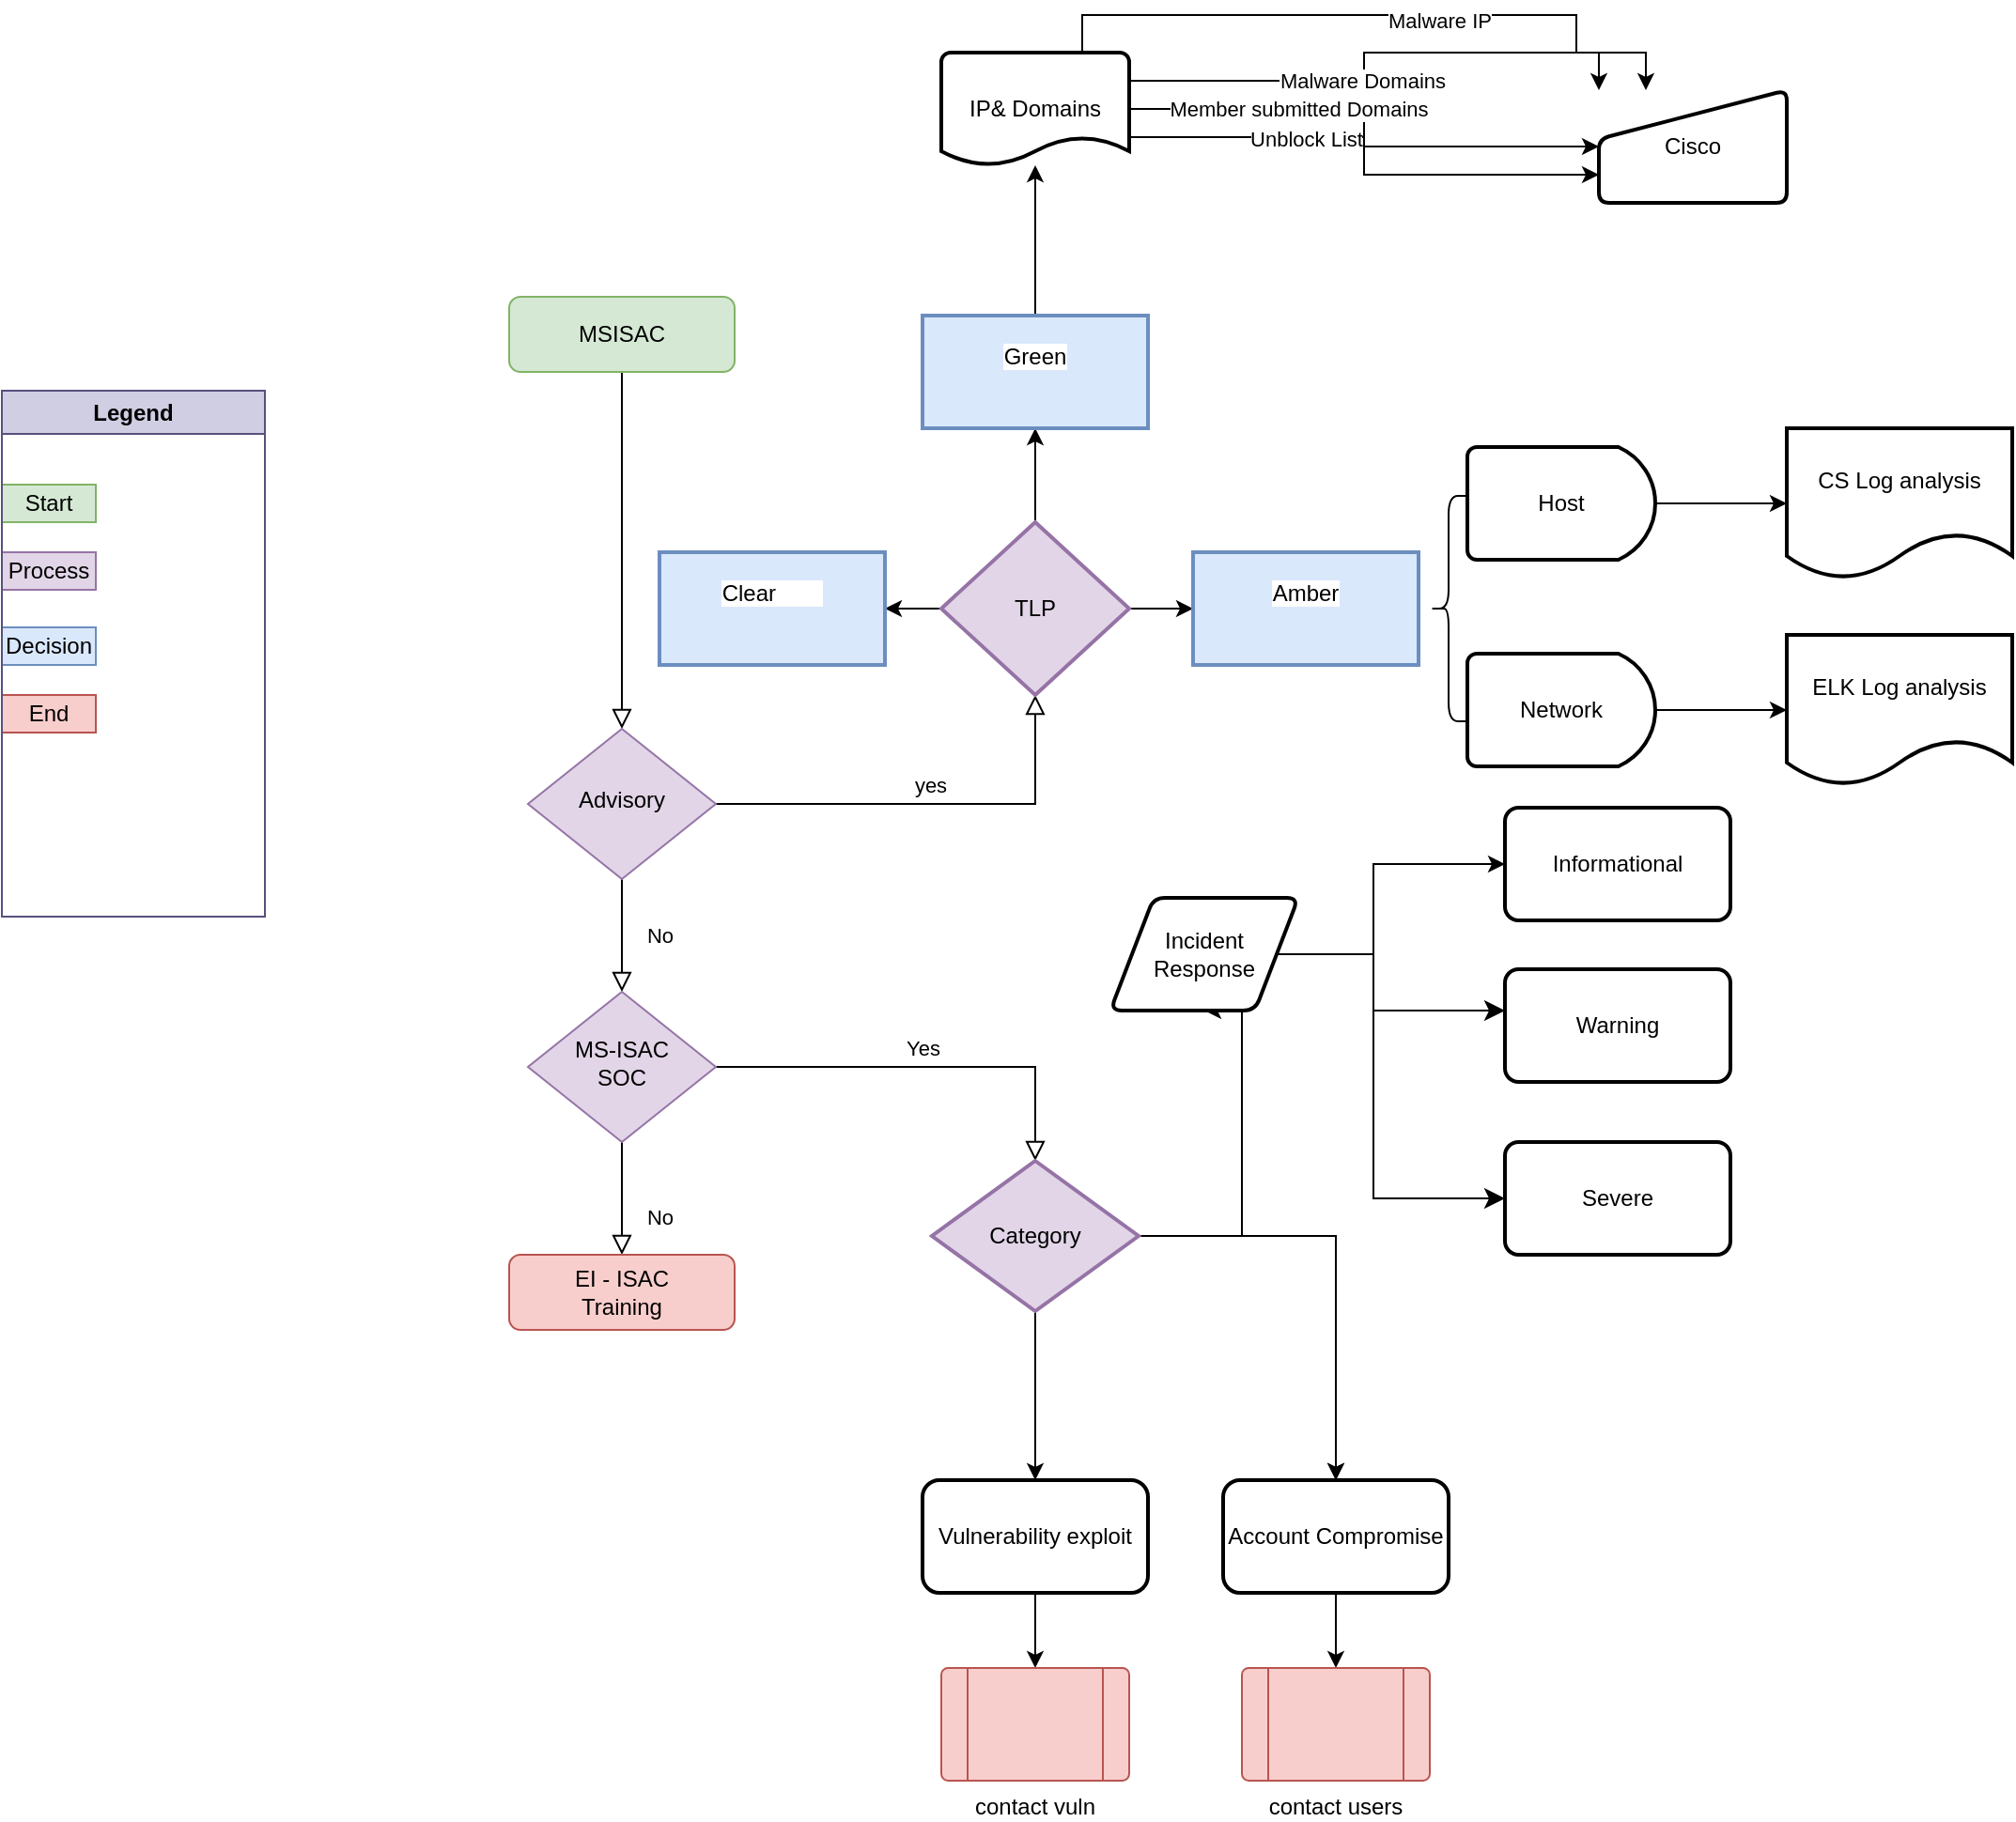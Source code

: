 <mxfile version="21.6.5" type="github">
  <diagram id="C5RBs43oDa-KdzZeNtuy" name="Page-1">
    <mxGraphModel dx="1509" dy="1992" grid="1" gridSize="10" guides="1" tooltips="1" connect="1" arrows="1" fold="1" page="1" pageScale="1" pageWidth="827" pageHeight="1169" math="0" shadow="0">
      <root>
        <mxCell id="WIyWlLk6GJQsqaUBKTNV-0" />
        <mxCell id="WIyWlLk6GJQsqaUBKTNV-1" parent="WIyWlLk6GJQsqaUBKTNV-0" />
        <mxCell id="WIyWlLk6GJQsqaUBKTNV-2" value="" style="rounded=0;html=1;jettySize=auto;orthogonalLoop=1;fontSize=11;endArrow=block;endFill=0;endSize=8;strokeWidth=1;shadow=0;labelBackgroundColor=none;edgeStyle=orthogonalEdgeStyle;" parent="WIyWlLk6GJQsqaUBKTNV-1" source="WIyWlLk6GJQsqaUBKTNV-3" target="WIyWlLk6GJQsqaUBKTNV-6" edge="1">
          <mxGeometry relative="1" as="geometry" />
        </mxCell>
        <mxCell id="WIyWlLk6GJQsqaUBKTNV-3" value="MSISAC " style="rounded=1;whiteSpace=wrap;html=1;fontSize=12;glass=0;strokeWidth=1;shadow=0;fillColor=#d5e8d4;strokeColor=#82b366;" parent="WIyWlLk6GJQsqaUBKTNV-1" vertex="1">
          <mxGeometry x="270" y="-100" width="120" height="40" as="geometry" />
        </mxCell>
        <mxCell id="WIyWlLk6GJQsqaUBKTNV-4" value="No" style="rounded=0;html=1;jettySize=auto;orthogonalLoop=1;fontSize=11;endArrow=block;endFill=0;endSize=8;strokeWidth=1;shadow=0;labelBackgroundColor=none;edgeStyle=orthogonalEdgeStyle;" parent="WIyWlLk6GJQsqaUBKTNV-1" source="WIyWlLk6GJQsqaUBKTNV-6" target="WIyWlLk6GJQsqaUBKTNV-10" edge="1">
          <mxGeometry y="20" relative="1" as="geometry">
            <mxPoint as="offset" />
          </mxGeometry>
        </mxCell>
        <mxCell id="WIyWlLk6GJQsqaUBKTNV-5" value="yes" style="edgeStyle=orthogonalEdgeStyle;rounded=0;html=1;jettySize=auto;orthogonalLoop=1;fontSize=11;endArrow=block;endFill=0;endSize=8;strokeWidth=1;shadow=0;labelBackgroundColor=none;" parent="WIyWlLk6GJQsqaUBKTNV-1" source="WIyWlLk6GJQsqaUBKTNV-6" target="WIyWlLk6GJQsqaUBKTNV-7" edge="1">
          <mxGeometry y="10" relative="1" as="geometry">
            <mxPoint as="offset" />
          </mxGeometry>
        </mxCell>
        <mxCell id="WIyWlLk6GJQsqaUBKTNV-6" value="Advisory " style="rhombus;whiteSpace=wrap;html=1;shadow=0;fontFamily=Helvetica;fontSize=12;align=center;strokeWidth=1;spacing=6;spacingTop=-4;fillColor=#e1d5e7;strokeColor=#9673a6;" parent="WIyWlLk6GJQsqaUBKTNV-1" vertex="1">
          <mxGeometry x="280" y="130" width="100" height="80" as="geometry" />
        </mxCell>
        <mxCell id="SXRWceZyZXSWCd43gUxl-40" value="" style="edgeStyle=orthogonalEdgeStyle;rounded=0;orthogonalLoop=1;jettySize=auto;html=1;" parent="WIyWlLk6GJQsqaUBKTNV-1" source="WIyWlLk6GJQsqaUBKTNV-7" target="SXRWceZyZXSWCd43gUxl-9" edge="1">
          <mxGeometry relative="1" as="geometry" />
        </mxCell>
        <mxCell id="SXRWceZyZXSWCd43gUxl-41" value="" style="edgeStyle=orthogonalEdgeStyle;rounded=0;orthogonalLoop=1;jettySize=auto;html=1;" parent="WIyWlLk6GJQsqaUBKTNV-1" source="WIyWlLk6GJQsqaUBKTNV-7" target="SXRWceZyZXSWCd43gUxl-11" edge="1">
          <mxGeometry relative="1" as="geometry" />
        </mxCell>
        <mxCell id="SXRWceZyZXSWCd43gUxl-42" value="" style="edgeStyle=orthogonalEdgeStyle;rounded=0;orthogonalLoop=1;jettySize=auto;html=1;" parent="WIyWlLk6GJQsqaUBKTNV-1" source="WIyWlLk6GJQsqaUBKTNV-7" target="SXRWceZyZXSWCd43gUxl-13" edge="1">
          <mxGeometry relative="1" as="geometry" />
        </mxCell>
        <mxCell id="WIyWlLk6GJQsqaUBKTNV-7" value="TLP " style="rounded=1;whiteSpace=wrap;html=1;fontSize=12;glass=0;strokeWidth=2;shadow=0;shape=mxgraph.flowchart.decision;fillColor=#e1d5e7;strokeColor=#9673a6;" parent="WIyWlLk6GJQsqaUBKTNV-1" vertex="1">
          <mxGeometry x="500" y="20" width="100" height="92" as="geometry" />
        </mxCell>
        <mxCell id="WIyWlLk6GJQsqaUBKTNV-8" value="No" style="rounded=0;html=1;jettySize=auto;orthogonalLoop=1;fontSize=11;endArrow=block;endFill=0;endSize=8;strokeWidth=1;shadow=0;labelBackgroundColor=none;edgeStyle=orthogonalEdgeStyle;" parent="WIyWlLk6GJQsqaUBKTNV-1" source="WIyWlLk6GJQsqaUBKTNV-10" target="WIyWlLk6GJQsqaUBKTNV-11" edge="1">
          <mxGeometry x="0.333" y="20" relative="1" as="geometry">
            <mxPoint as="offset" />
          </mxGeometry>
        </mxCell>
        <mxCell id="WIyWlLk6GJQsqaUBKTNV-9" value="Yes" style="edgeStyle=orthogonalEdgeStyle;rounded=0;html=1;jettySize=auto;orthogonalLoop=1;fontSize=11;endArrow=block;endFill=0;endSize=8;strokeWidth=1;shadow=0;labelBackgroundColor=none;" parent="WIyWlLk6GJQsqaUBKTNV-1" source="WIyWlLk6GJQsqaUBKTNV-10" target="WIyWlLk6GJQsqaUBKTNV-12" edge="1">
          <mxGeometry y="10" relative="1" as="geometry">
            <mxPoint as="offset" />
          </mxGeometry>
        </mxCell>
        <mxCell id="WIyWlLk6GJQsqaUBKTNV-10" value="&lt;div&gt;MS-ISAC &lt;br&gt;&lt;/div&gt;&lt;div&gt;SOC &lt;br&gt;&lt;/div&gt;" style="rhombus;whiteSpace=wrap;html=1;shadow=0;fontFamily=Helvetica;fontSize=12;align=center;strokeWidth=1;spacing=6;spacingTop=-4;fillColor=#e1d5e7;strokeColor=#9673a6;" parent="WIyWlLk6GJQsqaUBKTNV-1" vertex="1">
          <mxGeometry x="280" y="270" width="100" height="80" as="geometry" />
        </mxCell>
        <mxCell id="WIyWlLk6GJQsqaUBKTNV-11" value="&lt;div&gt;EI - ISAC &lt;br&gt;&lt;/div&gt;&lt;div&gt;Training &lt;br&gt;&lt;/div&gt;" style="rounded=1;whiteSpace=wrap;html=1;fontSize=12;glass=0;strokeWidth=1;shadow=0;fillColor=#f8cecc;strokeColor=#b85450;" parent="WIyWlLk6GJQsqaUBKTNV-1" vertex="1">
          <mxGeometry x="270" y="410" width="120" height="40" as="geometry" />
        </mxCell>
        <mxCell id="SXRWceZyZXSWCd43gUxl-17" value="" style="edgeStyle=orthogonalEdgeStyle;rounded=0;orthogonalLoop=1;jettySize=auto;html=1;" parent="WIyWlLk6GJQsqaUBKTNV-1" source="WIyWlLk6GJQsqaUBKTNV-12" target="SXRWceZyZXSWCd43gUxl-16" edge="1">
          <mxGeometry relative="1" as="geometry" />
        </mxCell>
        <mxCell id="SXRWceZyZXSWCd43gUxl-19" value="" style="edgeStyle=orthogonalEdgeStyle;rounded=0;orthogonalLoop=1;jettySize=auto;html=1;" parent="WIyWlLk6GJQsqaUBKTNV-1" source="WIyWlLk6GJQsqaUBKTNV-12" target="SXRWceZyZXSWCd43gUxl-18" edge="1">
          <mxGeometry relative="1" as="geometry" />
        </mxCell>
        <mxCell id="SXRWceZyZXSWCd43gUxl-21" value="" style="edgeStyle=orthogonalEdgeStyle;rounded=0;orthogonalLoop=1;jettySize=auto;html=1;" parent="WIyWlLk6GJQsqaUBKTNV-1" source="WIyWlLk6GJQsqaUBKTNV-12" target="SXRWceZyZXSWCd43gUxl-16" edge="1">
          <mxGeometry relative="1" as="geometry" />
        </mxCell>
        <mxCell id="SXRWceZyZXSWCd43gUxl-22" style="edgeStyle=orthogonalEdgeStyle;rounded=0;orthogonalLoop=1;jettySize=auto;html=1;exitX=1;exitY=0.5;exitDx=0;exitDy=0;exitPerimeter=0;entryX=0.5;entryY=1;entryDx=0;entryDy=0;" parent="WIyWlLk6GJQsqaUBKTNV-1" source="WIyWlLk6GJQsqaUBKTNV-12" target="SXRWceZyZXSWCd43gUxl-23" edge="1">
          <mxGeometry relative="1" as="geometry">
            <mxPoint x="640" y="310" as="targetPoint" />
            <Array as="points">
              <mxPoint x="660" y="400" />
              <mxPoint x="660" y="280" />
            </Array>
          </mxGeometry>
        </mxCell>
        <mxCell id="WIyWlLk6GJQsqaUBKTNV-12" value="Category" style="rounded=1;whiteSpace=wrap;html=1;fontSize=12;glass=0;strokeWidth=2;shadow=0;shape=mxgraph.flowchart.decision;fillColor=#e1d5e7;strokeColor=#9673a6;" parent="WIyWlLk6GJQsqaUBKTNV-1" vertex="1">
          <mxGeometry x="495" y="360" width="110" height="80" as="geometry" />
        </mxCell>
        <mxCell id="SXRWceZyZXSWCd43gUxl-9" value="Clear &lt;span style=&quot;white-space: pre;&quot;&gt;&#x9;&lt;/span&gt;" style="whiteSpace=wrap;html=1;verticalAlign=top;strokeWidth=2;labelBackgroundColor=default;spacingTop=8;fillColor=#dae8fc;strokeColor=#6c8ebf;" parent="WIyWlLk6GJQsqaUBKTNV-1" vertex="1">
          <mxGeometry x="350" y="36" width="120" height="60" as="geometry" />
        </mxCell>
        <mxCell id="XPrcIIM_zlbopIxsgHZ1-1" value="" style="edgeStyle=orthogonalEdgeStyle;rounded=0;orthogonalLoop=1;jettySize=auto;html=1;" parent="WIyWlLk6GJQsqaUBKTNV-1" source="SXRWceZyZXSWCd43gUxl-11" target="XPrcIIM_zlbopIxsgHZ1-0" edge="1">
          <mxGeometry relative="1" as="geometry" />
        </mxCell>
        <mxCell id="SXRWceZyZXSWCd43gUxl-11" value="Green" style="whiteSpace=wrap;html=1;verticalAlign=top;strokeWidth=2;labelBackgroundColor=default;spacingTop=8;fillColor=#dae8fc;strokeColor=#6c8ebf;" parent="WIyWlLk6GJQsqaUBKTNV-1" vertex="1">
          <mxGeometry x="490" y="-90" width="120" height="60" as="geometry" />
        </mxCell>
        <mxCell id="SXRWceZyZXSWCd43gUxl-13" value="Amber " style="whiteSpace=wrap;html=1;verticalAlign=top;strokeWidth=2;labelBackgroundColor=default;spacingTop=8;fillColor=#dae8fc;strokeColor=#6c8ebf;" parent="WIyWlLk6GJQsqaUBKTNV-1" vertex="1">
          <mxGeometry x="634" y="36" width="120" height="60" as="geometry" />
        </mxCell>
        <mxCell id="XPrcIIM_zlbopIxsgHZ1-26" value="" style="edgeStyle=orthogonalEdgeStyle;rounded=0;orthogonalLoop=1;jettySize=auto;html=1;" parent="WIyWlLk6GJQsqaUBKTNV-1" source="SXRWceZyZXSWCd43gUxl-16" target="XPrcIIM_zlbopIxsgHZ1-25" edge="1">
          <mxGeometry relative="1" as="geometry" />
        </mxCell>
        <mxCell id="SXRWceZyZXSWCd43gUxl-16" value="Account Compromise " style="whiteSpace=wrap;html=1;rounded=1;glass=0;strokeWidth=2;shadow=0;" parent="WIyWlLk6GJQsqaUBKTNV-1" vertex="1">
          <mxGeometry x="650" y="530" width="120" height="60" as="geometry" />
        </mxCell>
        <mxCell id="XPrcIIM_zlbopIxsgHZ1-28" value="" style="edgeStyle=orthogonalEdgeStyle;rounded=0;orthogonalLoop=1;jettySize=auto;html=1;" parent="WIyWlLk6GJQsqaUBKTNV-1" source="SXRWceZyZXSWCd43gUxl-18" target="XPrcIIM_zlbopIxsgHZ1-27" edge="1">
          <mxGeometry relative="1" as="geometry" />
        </mxCell>
        <mxCell id="SXRWceZyZXSWCd43gUxl-18" value="Vulnerability exploit " style="whiteSpace=wrap;html=1;rounded=1;glass=0;strokeWidth=2;shadow=0;" parent="WIyWlLk6GJQsqaUBKTNV-1" vertex="1">
          <mxGeometry x="490" y="530" width="120" height="60" as="geometry" />
        </mxCell>
        <mxCell id="SXRWceZyZXSWCd43gUxl-32" value="" style="edgeStyle=orthogonalEdgeStyle;rounded=0;orthogonalLoop=1;jettySize=auto;html=1;" parent="WIyWlLk6GJQsqaUBKTNV-1" source="SXRWceZyZXSWCd43gUxl-23" target="SXRWceZyZXSWCd43gUxl-31" edge="1">
          <mxGeometry relative="1" as="geometry">
            <Array as="points">
              <mxPoint x="730" y="250" />
              <mxPoint x="730" y="202" />
            </Array>
          </mxGeometry>
        </mxCell>
        <mxCell id="SXRWceZyZXSWCd43gUxl-23" value="Incident Response " style="shape=parallelogram;html=1;strokeWidth=2;perimeter=parallelogramPerimeter;whiteSpace=wrap;rounded=1;arcSize=12;size=0.23;" parent="WIyWlLk6GJQsqaUBKTNV-1" vertex="1">
          <mxGeometry x="590" y="220" width="100" height="60" as="geometry" />
        </mxCell>
        <mxCell id="SXRWceZyZXSWCd43gUxl-31" value="Informational " style="whiteSpace=wrap;html=1;strokeWidth=2;rounded=1;arcSize=12;" parent="WIyWlLk6GJQsqaUBKTNV-1" vertex="1">
          <mxGeometry x="800" y="172" width="120" height="60" as="geometry" />
        </mxCell>
        <mxCell id="SXRWceZyZXSWCd43gUxl-35" value="" style="edgeStyle=elbowEdgeStyle;elbow=horizontal;endArrow=classic;html=1;curved=0;rounded=0;endSize=8;startSize=8;" parent="WIyWlLk6GJQsqaUBKTNV-1" edge="1">
          <mxGeometry width="50" height="50" relative="1" as="geometry">
            <mxPoint x="730" y="250" as="sourcePoint" />
            <mxPoint x="800" y="280" as="targetPoint" />
            <Array as="points">
              <mxPoint x="730" y="270" />
            </Array>
          </mxGeometry>
        </mxCell>
        <mxCell id="SXRWceZyZXSWCd43gUxl-36" value="Warning " style="whiteSpace=wrap;html=1;strokeWidth=2;rounded=1;arcSize=12;" parent="WIyWlLk6GJQsqaUBKTNV-1" vertex="1">
          <mxGeometry x="800" y="258" width="120" height="60" as="geometry" />
        </mxCell>
        <mxCell id="SXRWceZyZXSWCd43gUxl-37" value="Severe" style="whiteSpace=wrap;html=1;strokeWidth=2;rounded=1;arcSize=12;" parent="WIyWlLk6GJQsqaUBKTNV-1" vertex="1">
          <mxGeometry x="800" y="350" width="120" height="60" as="geometry" />
        </mxCell>
        <mxCell id="SXRWceZyZXSWCd43gUxl-38" value="" style="edgeStyle=elbowEdgeStyle;elbow=horizontal;endArrow=classic;html=1;curved=0;rounded=0;endSize=8;startSize=8;entryX=0;entryY=0.5;entryDx=0;entryDy=0;" parent="WIyWlLk6GJQsqaUBKTNV-1" target="SXRWceZyZXSWCd43gUxl-37" edge="1">
          <mxGeometry width="50" height="50" relative="1" as="geometry">
            <mxPoint x="730" y="250" as="sourcePoint" />
            <mxPoint x="780" y="360" as="targetPoint" />
            <Array as="points">
              <mxPoint x="730" y="310" />
            </Array>
          </mxGeometry>
        </mxCell>
        <mxCell id="XPrcIIM_zlbopIxsgHZ1-2" style="edgeStyle=orthogonalEdgeStyle;rounded=0;orthogonalLoop=1;jettySize=auto;html=1;exitX=0.75;exitY=0;exitDx=0;exitDy=0;exitPerimeter=0;entryX=0.25;entryY=0;entryDx=0;entryDy=0;" parent="WIyWlLk6GJQsqaUBKTNV-1" source="XPrcIIM_zlbopIxsgHZ1-0" target="XPrcIIM_zlbopIxsgHZ1-14" edge="1">
          <mxGeometry relative="1" as="geometry">
            <mxPoint x="838" y="-228.02" as="targetPoint" />
            <Array as="points">
              <mxPoint x="575" y="-250" />
              <mxPoint x="838" y="-250" />
              <mxPoint x="838" y="-230" />
            </Array>
          </mxGeometry>
        </mxCell>
        <mxCell id="XPrcIIM_zlbopIxsgHZ1-3" value="Malware IP " style="edgeLabel;html=1;align=center;verticalAlign=middle;resizable=0;points=[];" parent="XPrcIIM_zlbopIxsgHZ1-2" vertex="1" connectable="0">
          <mxGeometry x="0.165" y="-3" relative="1" as="geometry">
            <mxPoint as="offset" />
          </mxGeometry>
        </mxCell>
        <mxCell id="XPrcIIM_zlbopIxsgHZ1-4" style="edgeStyle=orthogonalEdgeStyle;rounded=0;orthogonalLoop=1;jettySize=auto;html=1;exitX=1;exitY=0.25;exitDx=0;exitDy=0;exitPerimeter=0;entryX=0;entryY=0;entryDx=0;entryDy=0;" parent="WIyWlLk6GJQsqaUBKTNV-1" source="XPrcIIM_zlbopIxsgHZ1-0" target="XPrcIIM_zlbopIxsgHZ1-14" edge="1">
          <mxGeometry relative="1" as="geometry">
            <mxPoint x="820.63" y="-211.811" as="targetPoint" />
          </mxGeometry>
        </mxCell>
        <mxCell id="XPrcIIM_zlbopIxsgHZ1-7" value="Malware Domains" style="edgeLabel;html=1;align=center;verticalAlign=middle;resizable=0;points=[];" parent="XPrcIIM_zlbopIxsgHZ1-4" vertex="1" connectable="0">
          <mxGeometry x="-0.131" relative="1" as="geometry">
            <mxPoint as="offset" />
          </mxGeometry>
        </mxCell>
        <mxCell id="XPrcIIM_zlbopIxsgHZ1-5" style="edgeStyle=orthogonalEdgeStyle;rounded=0;orthogonalLoop=1;jettySize=auto;html=1;exitX=1;exitY=0.5;exitDx=0;exitDy=0;exitPerimeter=0;entryX=0;entryY=0.5;entryDx=0;entryDy=0;" parent="WIyWlLk6GJQsqaUBKTNV-1" source="XPrcIIM_zlbopIxsgHZ1-0" target="XPrcIIM_zlbopIxsgHZ1-14" edge="1">
          <mxGeometry relative="1" as="geometry">
            <mxPoint x="810" y="-200" as="targetPoint" />
          </mxGeometry>
        </mxCell>
        <mxCell id="XPrcIIM_zlbopIxsgHZ1-8" value="Member submitted Domains" style="edgeLabel;html=1;align=center;verticalAlign=middle;resizable=0;points=[];" parent="XPrcIIM_zlbopIxsgHZ1-5" vertex="1" connectable="0">
          <mxGeometry x="-0.329" y="-2" relative="1" as="geometry">
            <mxPoint x="-1" y="-2" as="offset" />
          </mxGeometry>
        </mxCell>
        <mxCell id="XPrcIIM_zlbopIxsgHZ1-10" style="edgeStyle=orthogonalEdgeStyle;rounded=0;orthogonalLoop=1;jettySize=auto;html=1;exitX=1;exitY=0.75;exitDx=0;exitDy=0;exitPerimeter=0;entryX=0;entryY=0.75;entryDx=0;entryDy=0;" parent="WIyWlLk6GJQsqaUBKTNV-1" source="XPrcIIM_zlbopIxsgHZ1-0" target="XPrcIIM_zlbopIxsgHZ1-14" edge="1">
          <mxGeometry relative="1" as="geometry">
            <mxPoint x="820.63" y="-188.189" as="targetPoint" />
          </mxGeometry>
        </mxCell>
        <mxCell id="XPrcIIM_zlbopIxsgHZ1-11" value="Unblock List " style="edgeLabel;html=1;align=center;verticalAlign=middle;resizable=0;points=[];" parent="XPrcIIM_zlbopIxsgHZ1-10" vertex="1" connectable="0">
          <mxGeometry x="-0.302" y="-1" relative="1" as="geometry">
            <mxPoint as="offset" />
          </mxGeometry>
        </mxCell>
        <mxCell id="XPrcIIM_zlbopIxsgHZ1-0" value="IP&amp;amp; Domains " style="strokeWidth=2;html=1;shape=mxgraph.flowchart.document2;whiteSpace=wrap;size=0.25;" parent="WIyWlLk6GJQsqaUBKTNV-1" vertex="1">
          <mxGeometry x="500" y="-230" width="100" height="60" as="geometry" />
        </mxCell>
        <mxCell id="XPrcIIM_zlbopIxsgHZ1-14" value="Cisco" style="shape=manualInput;html=1;strokeWidth=2;whiteSpace=wrap;rounded=1;arcSize=11;size=26;" parent="WIyWlLk6GJQsqaUBKTNV-1" vertex="1">
          <mxGeometry x="850" y="-210" width="100" height="60" as="geometry" />
        </mxCell>
        <mxCell id="XPrcIIM_zlbopIxsgHZ1-15" value="" style="shape=curlyBracket;whiteSpace=wrap;html=1;rounded=1;labelPosition=left;verticalLabelPosition=middle;align=right;verticalAlign=middle;" parent="WIyWlLk6GJQsqaUBKTNV-1" vertex="1">
          <mxGeometry x="760" y="6" width="20" height="120" as="geometry" />
        </mxCell>
        <mxCell id="XPrcIIM_zlbopIxsgHZ1-30" value="" style="edgeStyle=orthogonalEdgeStyle;rounded=0;orthogonalLoop=1;jettySize=auto;html=1;" parent="WIyWlLk6GJQsqaUBKTNV-1" source="XPrcIIM_zlbopIxsgHZ1-18" target="XPrcIIM_zlbopIxsgHZ1-29" edge="1">
          <mxGeometry relative="1" as="geometry" />
        </mxCell>
        <mxCell id="XPrcIIM_zlbopIxsgHZ1-18" value="Host " style="strokeWidth=2;html=1;shape=mxgraph.flowchart.delay;whiteSpace=wrap;" parent="WIyWlLk6GJQsqaUBKTNV-1" vertex="1">
          <mxGeometry x="780" y="-20" width="100" height="60" as="geometry" />
        </mxCell>
        <mxCell id="XPrcIIM_zlbopIxsgHZ1-32" value="" style="edgeStyle=orthogonalEdgeStyle;rounded=0;orthogonalLoop=1;jettySize=auto;html=1;" parent="WIyWlLk6GJQsqaUBKTNV-1" source="XPrcIIM_zlbopIxsgHZ1-24" target="XPrcIIM_zlbopIxsgHZ1-31" edge="1">
          <mxGeometry relative="1" as="geometry" />
        </mxCell>
        <mxCell id="XPrcIIM_zlbopIxsgHZ1-24" value="Network" style="strokeWidth=2;html=1;shape=mxgraph.flowchart.delay;whiteSpace=wrap;" parent="WIyWlLk6GJQsqaUBKTNV-1" vertex="1">
          <mxGeometry x="780" y="90" width="100" height="60" as="geometry" />
        </mxCell>
        <mxCell id="XPrcIIM_zlbopIxsgHZ1-25" value="contact users" style="verticalLabelPosition=bottom;verticalAlign=top;html=1;shape=process;whiteSpace=wrap;rounded=1;size=0.14;arcSize=6;fillColor=#f8cecc;strokeColor=#b85450;" parent="WIyWlLk6GJQsqaUBKTNV-1" vertex="1">
          <mxGeometry x="660" y="630" width="100" height="60" as="geometry" />
        </mxCell>
        <mxCell id="XPrcIIM_zlbopIxsgHZ1-27" value="contact vuln" style="verticalLabelPosition=bottom;verticalAlign=top;html=1;shape=process;whiteSpace=wrap;rounded=1;size=0.14;arcSize=6;fillColor=#f8cecc;strokeColor=#b85450;" parent="WIyWlLk6GJQsqaUBKTNV-1" vertex="1">
          <mxGeometry x="500" y="630" width="100" height="60" as="geometry" />
        </mxCell>
        <mxCell id="XPrcIIM_zlbopIxsgHZ1-29" value="CS Log analysis " style="shape=document;whiteSpace=wrap;html=1;boundedLbl=1;strokeWidth=2;" parent="WIyWlLk6GJQsqaUBKTNV-1" vertex="1">
          <mxGeometry x="950" y="-30" width="120" height="80" as="geometry" />
        </mxCell>
        <mxCell id="XPrcIIM_zlbopIxsgHZ1-31" value="ELK Log analysis" style="shape=document;whiteSpace=wrap;html=1;boundedLbl=1;strokeWidth=2;" parent="WIyWlLk6GJQsqaUBKTNV-1" vertex="1">
          <mxGeometry x="950" y="80" width="120" height="80" as="geometry" />
        </mxCell>
        <mxCell id="QJSwrV6XrAiNGHjWvSwj-0" value="Process" style="rounded=0;whiteSpace=wrap;html=1;fillColor=#e1d5e7;strokeColor=#9673a6;" vertex="1" parent="WIyWlLk6GJQsqaUBKTNV-1">
          <mxGeometry y="36" width="50" height="20" as="geometry" />
        </mxCell>
        <mxCell id="QJSwrV6XrAiNGHjWvSwj-2" value="Start" style="rounded=0;whiteSpace=wrap;html=1;fillColor=#d5e8d4;strokeColor=#82b366;" vertex="1" parent="WIyWlLk6GJQsqaUBKTNV-1">
          <mxGeometry width="50" height="20" as="geometry" />
        </mxCell>
        <mxCell id="QJSwrV6XrAiNGHjWvSwj-5" style="edgeStyle=orthogonalEdgeStyle;rounded=0;orthogonalLoop=1;jettySize=auto;html=1;exitX=0.5;exitY=1;exitDx=0;exitDy=0;" edge="1" parent="WIyWlLk6GJQsqaUBKTNV-1" source="QJSwrV6XrAiNGHjWvSwj-3">
          <mxGeometry relative="1" as="geometry">
            <mxPoint x="30" y="120" as="targetPoint" />
          </mxGeometry>
        </mxCell>
        <mxCell id="QJSwrV6XrAiNGHjWvSwj-3" value="End" style="rounded=0;whiteSpace=wrap;html=1;fillColor=#f8cecc;strokeColor=#b85450;" vertex="1" parent="WIyWlLk6GJQsqaUBKTNV-1">
          <mxGeometry y="112" width="50" height="20" as="geometry" />
        </mxCell>
        <mxCell id="QJSwrV6XrAiNGHjWvSwj-4" value="Decision" style="rounded=0;whiteSpace=wrap;html=1;fillColor=#dae8fc;strokeColor=#6c8ebf;" vertex="1" parent="WIyWlLk6GJQsqaUBKTNV-1">
          <mxGeometry y="76" width="50" height="20" as="geometry" />
        </mxCell>
        <mxCell id="QJSwrV6XrAiNGHjWvSwj-6" value="Legend" style="swimlane;whiteSpace=wrap;html=1;fillColor=#d0cee2;strokeColor=#56517e;" vertex="1" parent="WIyWlLk6GJQsqaUBKTNV-1">
          <mxGeometry y="-50" width="140" height="280" as="geometry">
            <mxRectangle y="-50" width="80" height="30" as="alternateBounds" />
          </mxGeometry>
        </mxCell>
      </root>
    </mxGraphModel>
  </diagram>
</mxfile>
